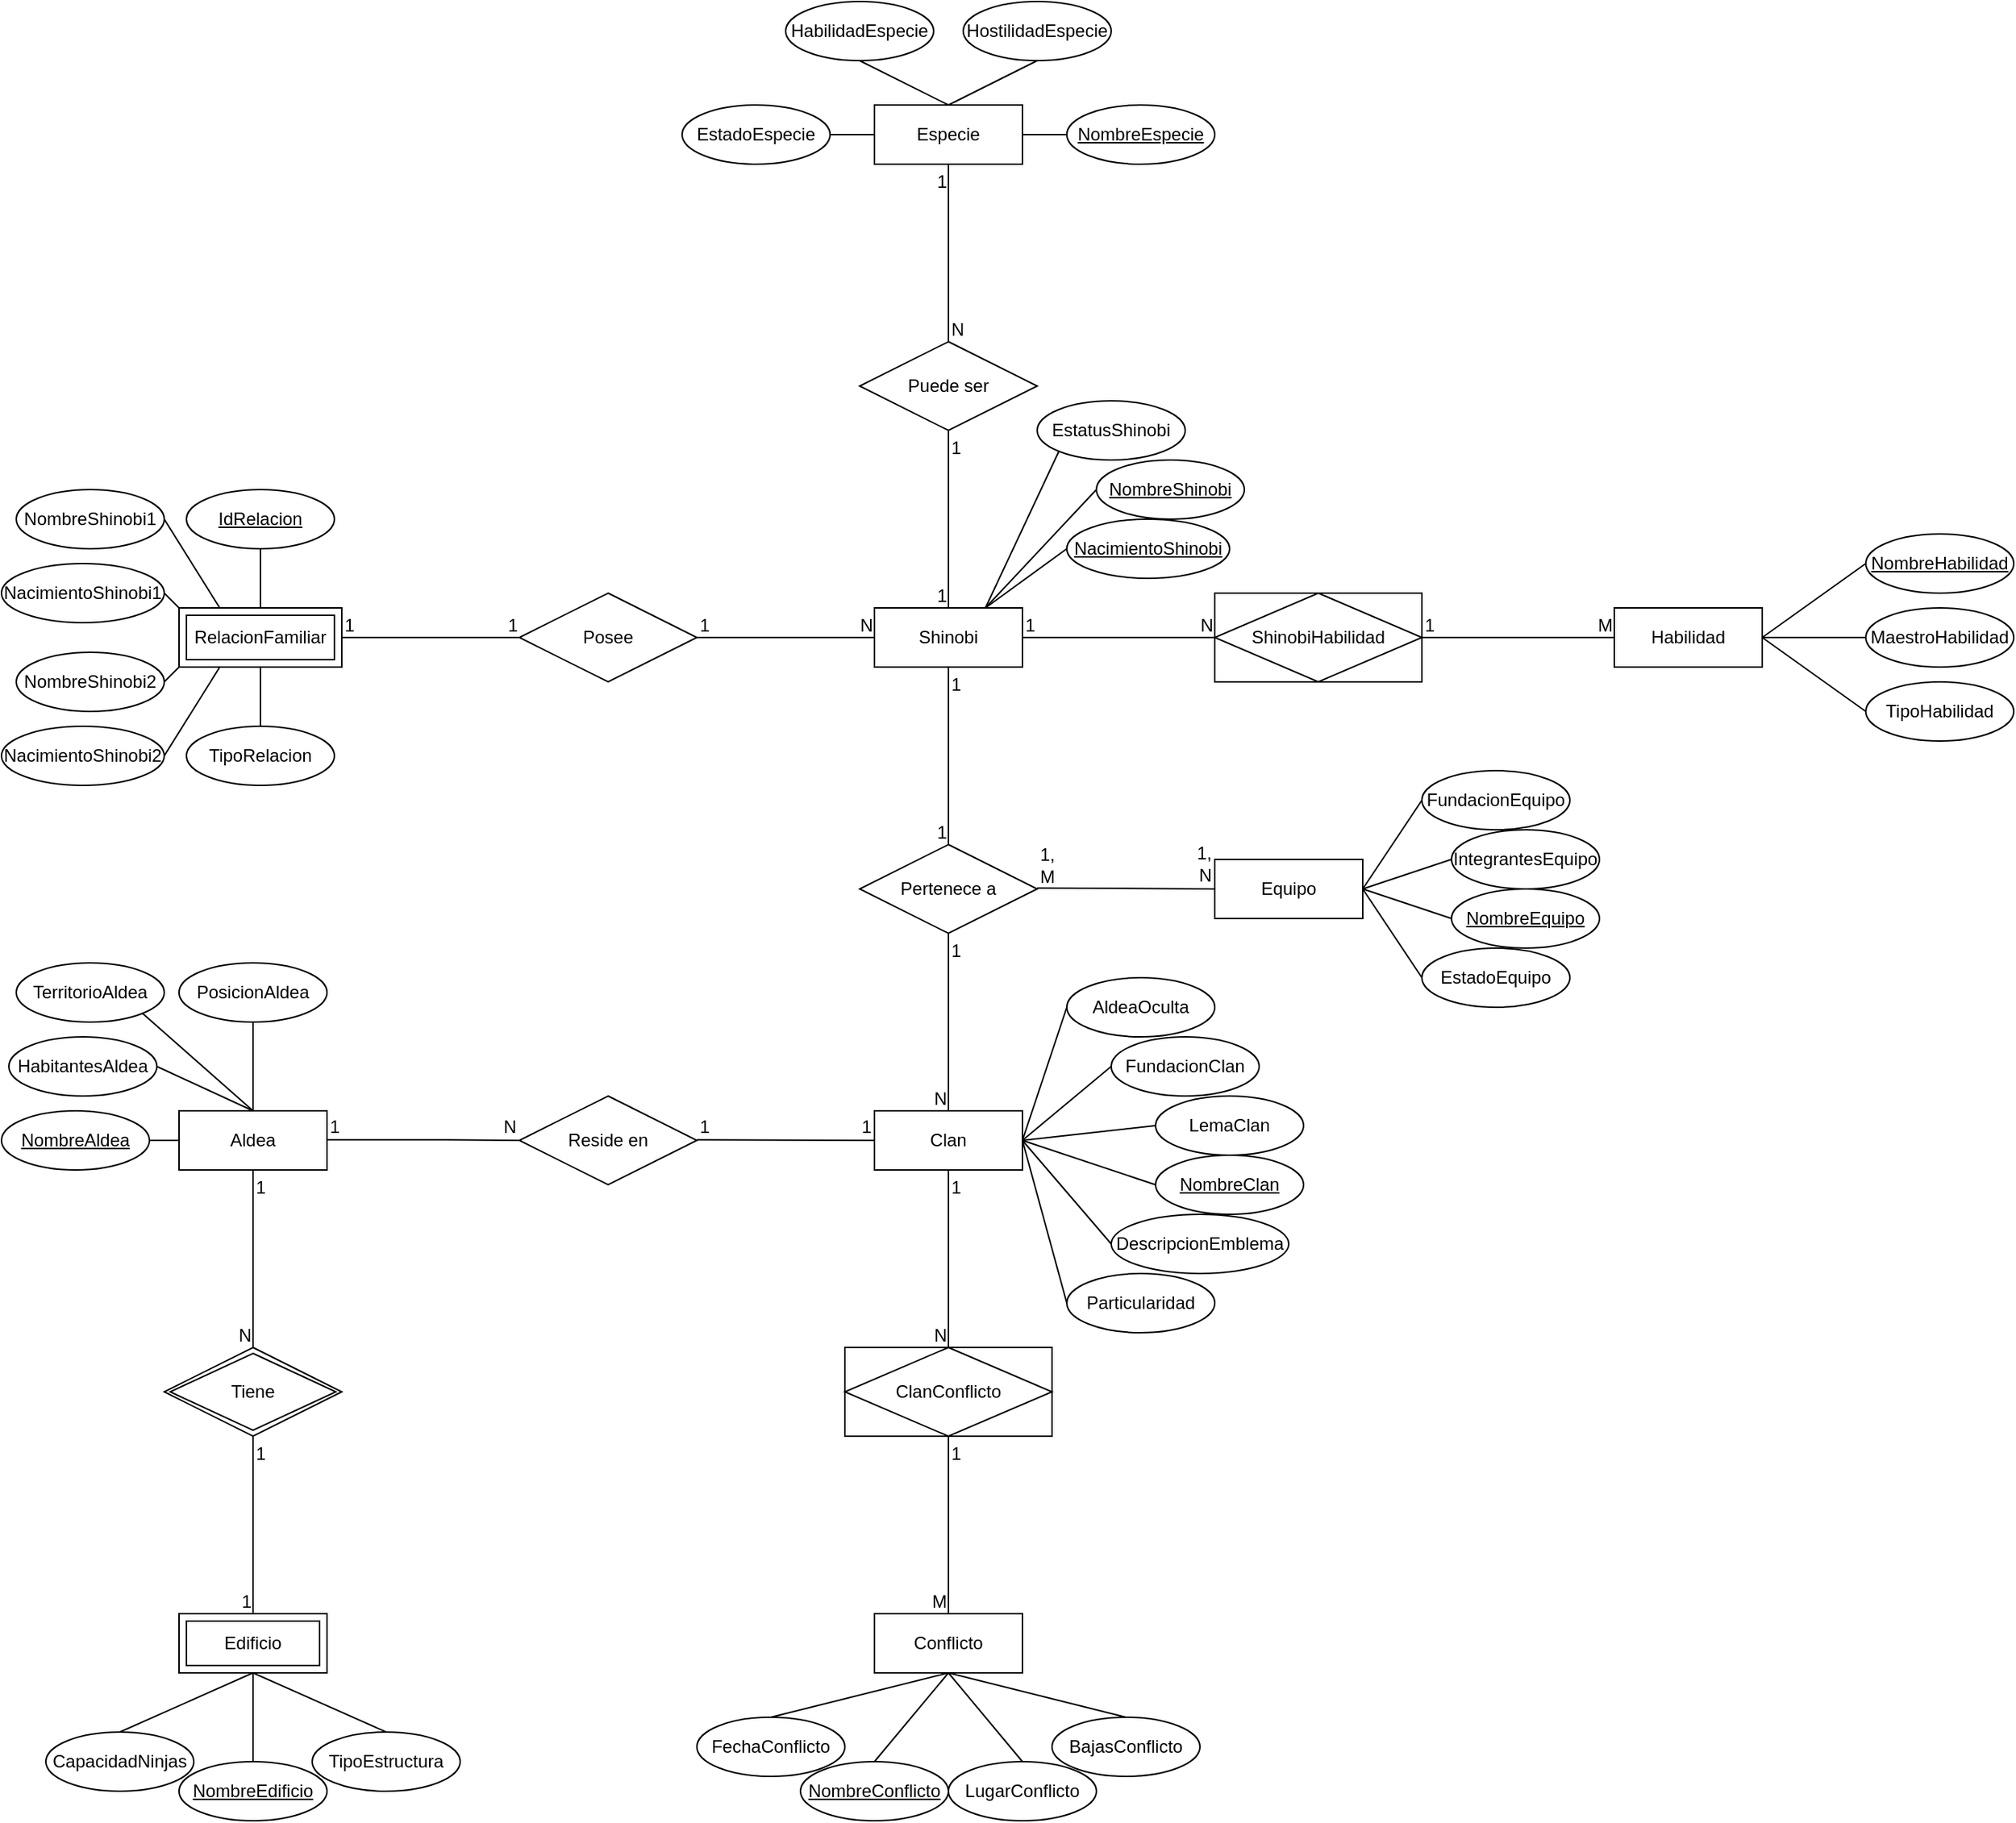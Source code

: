 <mxfile version="23.1.5" type="device">
  <diagram id="R2lEEEUBdFMjLlhIrx00" name="Page-1">
    <mxGraphModel dx="862" dy="1566" grid="1" gridSize="10" guides="1" tooltips="1" connect="1" arrows="1" fold="1" page="1" pageScale="1" pageWidth="850" pageHeight="1100" math="0" shadow="0" extFonts="Permanent Marker^https://fonts.googleapis.com/css?family=Permanent+Marker">
      <root>
        <mxCell id="0" />
        <mxCell id="1" parent="0" />
        <mxCell id="CSR_v5X3Dq_UU5CGF3yL-2" value="RelacionFamiliar" style="shape=ext;margin=3;double=1;whiteSpace=wrap;html=1;align=center;" vertex="1" parent="1">
          <mxGeometry x="120" y="210" width="110" height="40" as="geometry" />
        </mxCell>
        <mxCell id="CSR_v5X3Dq_UU5CGF3yL-9" value="Posee" style="shape=rhombus;perimeter=rhombusPerimeter;whiteSpace=wrap;html=1;align=center;" vertex="1" parent="1">
          <mxGeometry x="350" y="200" width="120" height="60" as="geometry" />
        </mxCell>
        <mxCell id="CSR_v5X3Dq_UU5CGF3yL-21" value="" style="endArrow=none;html=1;rounded=0;entryX=0;entryY=0.5;entryDx=0;entryDy=0;exitX=1;exitY=0.5;exitDx=0;exitDy=0;" edge="1" parent="1" source="CSR_v5X3Dq_UU5CGF3yL-2" target="CSR_v5X3Dq_UU5CGF3yL-9">
          <mxGeometry relative="1" as="geometry">
            <mxPoint x="250" y="230" as="sourcePoint" />
            <mxPoint x="350" y="230" as="targetPoint" />
          </mxGeometry>
        </mxCell>
        <mxCell id="CSR_v5X3Dq_UU5CGF3yL-22" value="1" style="resizable=0;html=1;whiteSpace=wrap;align=left;verticalAlign=bottom;" connectable="0" vertex="1" parent="CSR_v5X3Dq_UU5CGF3yL-21">
          <mxGeometry x="-1" relative="1" as="geometry" />
        </mxCell>
        <mxCell id="CSR_v5X3Dq_UU5CGF3yL-23" value="1" style="resizable=0;html=1;whiteSpace=wrap;align=right;verticalAlign=bottom;" connectable="0" vertex="1" parent="CSR_v5X3Dq_UU5CGF3yL-21">
          <mxGeometry x="1" relative="1" as="geometry" />
        </mxCell>
        <mxCell id="CSR_v5X3Dq_UU5CGF3yL-24" value="Shinobi" style="whiteSpace=wrap;html=1;align=center;" vertex="1" parent="1">
          <mxGeometry x="590" y="210" width="100" height="40" as="geometry" />
        </mxCell>
        <mxCell id="CSR_v5X3Dq_UU5CGF3yL-25" value="" style="endArrow=none;html=1;rounded=0;entryX=0;entryY=0.5;entryDx=0;entryDy=0;exitX=1;exitY=0.5;exitDx=0;exitDy=0;" edge="1" parent="1" source="CSR_v5X3Dq_UU5CGF3yL-9" target="CSR_v5X3Dq_UU5CGF3yL-24">
          <mxGeometry relative="1" as="geometry">
            <mxPoint x="470" y="229.17" as="sourcePoint" />
            <mxPoint x="630" y="229.17" as="targetPoint" />
          </mxGeometry>
        </mxCell>
        <mxCell id="CSR_v5X3Dq_UU5CGF3yL-26" value="1" style="resizable=0;html=1;whiteSpace=wrap;align=left;verticalAlign=bottom;" connectable="0" vertex="1" parent="CSR_v5X3Dq_UU5CGF3yL-25">
          <mxGeometry x="-1" relative="1" as="geometry" />
        </mxCell>
        <mxCell id="CSR_v5X3Dq_UU5CGF3yL-27" value="N" style="resizable=0;html=1;whiteSpace=wrap;align=right;verticalAlign=bottom;" connectable="0" vertex="1" parent="CSR_v5X3Dq_UU5CGF3yL-25">
          <mxGeometry x="1" relative="1" as="geometry" />
        </mxCell>
        <mxCell id="CSR_v5X3Dq_UU5CGF3yL-28" value="Pertenece a" style="shape=rhombus;perimeter=rhombusPerimeter;whiteSpace=wrap;html=1;align=center;" vertex="1" parent="1">
          <mxGeometry x="580" y="370" width="120" height="60" as="geometry" />
        </mxCell>
        <mxCell id="CSR_v5X3Dq_UU5CGF3yL-29" value="" style="endArrow=none;html=1;rounded=0;entryX=0.5;entryY=0;entryDx=0;entryDy=0;exitX=0.5;exitY=1;exitDx=0;exitDy=0;" edge="1" parent="1" source="CSR_v5X3Dq_UU5CGF3yL-24" target="CSR_v5X3Dq_UU5CGF3yL-28">
          <mxGeometry relative="1" as="geometry">
            <mxPoint x="580" y="300" as="sourcePoint" />
            <mxPoint x="740" y="300" as="targetPoint" />
          </mxGeometry>
        </mxCell>
        <mxCell id="CSR_v5X3Dq_UU5CGF3yL-30" value="1" style="resizable=0;html=1;whiteSpace=wrap;align=left;verticalAlign=bottom;" connectable="0" vertex="1" parent="CSR_v5X3Dq_UU5CGF3yL-29">
          <mxGeometry x="-1" relative="1" as="geometry">
            <mxPoint y="20" as="offset" />
          </mxGeometry>
        </mxCell>
        <mxCell id="CSR_v5X3Dq_UU5CGF3yL-31" value="1" style="resizable=0;html=1;whiteSpace=wrap;align=right;verticalAlign=bottom;" connectable="0" vertex="1" parent="CSR_v5X3Dq_UU5CGF3yL-29">
          <mxGeometry x="1" relative="1" as="geometry" />
        </mxCell>
        <mxCell id="CSR_v5X3Dq_UU5CGF3yL-32" value="Clan" style="whiteSpace=wrap;html=1;align=center;" vertex="1" parent="1">
          <mxGeometry x="590" y="550" width="100" height="40" as="geometry" />
        </mxCell>
        <mxCell id="CSR_v5X3Dq_UU5CGF3yL-33" value="" style="endArrow=none;html=1;rounded=0;exitX=0.5;exitY=1;exitDx=0;exitDy=0;entryX=0.5;entryY=0;entryDx=0;entryDy=0;" edge="1" parent="1" source="CSR_v5X3Dq_UU5CGF3yL-28" target="CSR_v5X3Dq_UU5CGF3yL-32">
          <mxGeometry relative="1" as="geometry">
            <mxPoint x="600" y="500" as="sourcePoint" />
            <mxPoint x="760" y="500" as="targetPoint" />
          </mxGeometry>
        </mxCell>
        <mxCell id="CSR_v5X3Dq_UU5CGF3yL-34" value="1" style="resizable=0;html=1;whiteSpace=wrap;align=left;verticalAlign=bottom;" connectable="0" vertex="1" parent="CSR_v5X3Dq_UU5CGF3yL-33">
          <mxGeometry x="-1" relative="1" as="geometry">
            <mxPoint y="20" as="offset" />
          </mxGeometry>
        </mxCell>
        <mxCell id="CSR_v5X3Dq_UU5CGF3yL-35" value="N" style="resizable=0;html=1;whiteSpace=wrap;align=right;verticalAlign=bottom;" connectable="0" vertex="1" parent="CSR_v5X3Dq_UU5CGF3yL-33">
          <mxGeometry x="1" relative="1" as="geometry" />
        </mxCell>
        <mxCell id="CSR_v5X3Dq_UU5CGF3yL-37" value="Puede ser" style="shape=rhombus;perimeter=rhombusPerimeter;whiteSpace=wrap;html=1;align=center;" vertex="1" parent="1">
          <mxGeometry x="580" y="30" width="120" height="60" as="geometry" />
        </mxCell>
        <mxCell id="CSR_v5X3Dq_UU5CGF3yL-38" value="" style="endArrow=none;html=1;rounded=0;exitX=0.5;exitY=1;exitDx=0;exitDy=0;" edge="1" parent="1" source="CSR_v5X3Dq_UU5CGF3yL-37">
          <mxGeometry relative="1" as="geometry">
            <mxPoint x="640" y="100" as="sourcePoint" />
            <mxPoint x="640" y="210" as="targetPoint" />
          </mxGeometry>
        </mxCell>
        <mxCell id="CSR_v5X3Dq_UU5CGF3yL-39" value="1" style="resizable=0;html=1;whiteSpace=wrap;align=left;verticalAlign=bottom;" connectable="0" vertex="1" parent="CSR_v5X3Dq_UU5CGF3yL-38">
          <mxGeometry x="-1" relative="1" as="geometry">
            <mxPoint y="20" as="offset" />
          </mxGeometry>
        </mxCell>
        <mxCell id="CSR_v5X3Dq_UU5CGF3yL-40" value="1" style="resizable=0;html=1;whiteSpace=wrap;align=right;verticalAlign=bottom;" connectable="0" vertex="1" parent="CSR_v5X3Dq_UU5CGF3yL-38">
          <mxGeometry x="1" relative="1" as="geometry" />
        </mxCell>
        <mxCell id="CSR_v5X3Dq_UU5CGF3yL-41" value="Especie" style="whiteSpace=wrap;html=1;align=center;" vertex="1" parent="1">
          <mxGeometry x="590" y="-130" width="100" height="40" as="geometry" />
        </mxCell>
        <mxCell id="CSR_v5X3Dq_UU5CGF3yL-42" value="" style="endArrow=none;html=1;rounded=0;entryX=0.5;entryY=1;entryDx=0;entryDy=0;exitX=0.5;exitY=0;exitDx=0;exitDy=0;" edge="1" parent="1" source="CSR_v5X3Dq_UU5CGF3yL-37" target="CSR_v5X3Dq_UU5CGF3yL-41">
          <mxGeometry relative="1" as="geometry">
            <mxPoint x="590" y="40" as="sourcePoint" />
            <mxPoint x="750" y="40" as="targetPoint" />
          </mxGeometry>
        </mxCell>
        <mxCell id="CSR_v5X3Dq_UU5CGF3yL-43" value="N" style="resizable=0;html=1;whiteSpace=wrap;align=left;verticalAlign=bottom;" connectable="0" vertex="1" parent="CSR_v5X3Dq_UU5CGF3yL-42">
          <mxGeometry x="-1" relative="1" as="geometry" />
        </mxCell>
        <mxCell id="CSR_v5X3Dq_UU5CGF3yL-44" value="1" style="resizable=0;html=1;whiteSpace=wrap;align=right;verticalAlign=bottom;" connectable="0" vertex="1" parent="CSR_v5X3Dq_UU5CGF3yL-42">
          <mxGeometry x="1" relative="1" as="geometry">
            <mxPoint y="20" as="offset" />
          </mxGeometry>
        </mxCell>
        <mxCell id="CSR_v5X3Dq_UU5CGF3yL-46" value="EstadoEspecie" style="ellipse;whiteSpace=wrap;html=1;align=center;" vertex="1" parent="1">
          <mxGeometry x="460" y="-130" width="100" height="40" as="geometry" />
        </mxCell>
        <mxCell id="CSR_v5X3Dq_UU5CGF3yL-47" value="HabilidadEspecie" style="ellipse;whiteSpace=wrap;html=1;align=center;" vertex="1" parent="1">
          <mxGeometry x="530" y="-200" width="100" height="40" as="geometry" />
        </mxCell>
        <mxCell id="CSR_v5X3Dq_UU5CGF3yL-48" value="HostilidadEspecie" style="ellipse;whiteSpace=wrap;html=1;align=center;" vertex="1" parent="1">
          <mxGeometry x="650" y="-200" width="100" height="40" as="geometry" />
        </mxCell>
        <mxCell id="CSR_v5X3Dq_UU5CGF3yL-49" value="DescripcionEmblema" style="ellipse;whiteSpace=wrap;html=1;align=center;" vertex="1" parent="1">
          <mxGeometry x="750" y="620" width="120" height="40" as="geometry" />
        </mxCell>
        <mxCell id="CSR_v5X3Dq_UU5CGF3yL-52" value="Particularidad" style="ellipse;whiteSpace=wrap;html=1;align=center;" vertex="1" parent="1">
          <mxGeometry x="720" y="660" width="100" height="40" as="geometry" />
        </mxCell>
        <mxCell id="CSR_v5X3Dq_UU5CGF3yL-53" value="FundacionClan" style="ellipse;whiteSpace=wrap;html=1;align=center;" vertex="1" parent="1">
          <mxGeometry x="750" y="500" width="100" height="40" as="geometry" />
        </mxCell>
        <mxCell id="CSR_v5X3Dq_UU5CGF3yL-54" value="AldeaOculta" style="ellipse;whiteSpace=wrap;html=1;align=center;" vertex="1" parent="1">
          <mxGeometry x="720" y="460" width="100" height="40" as="geometry" />
        </mxCell>
        <mxCell id="CSR_v5X3Dq_UU5CGF3yL-55" value="ShinobiHabilidad" style="shape=associativeEntity;whiteSpace=wrap;html=1;align=center;" vertex="1" parent="1">
          <mxGeometry x="820" y="200" width="140" height="60" as="geometry" />
        </mxCell>
        <mxCell id="CSR_v5X3Dq_UU5CGF3yL-59" value="" style="endArrow=none;html=1;rounded=0;exitX=1;exitY=0.5;exitDx=0;exitDy=0;entryX=0;entryY=0.5;entryDx=0;entryDy=0;" edge="1" parent="1" source="CSR_v5X3Dq_UU5CGF3yL-24" target="CSR_v5X3Dq_UU5CGF3yL-55">
          <mxGeometry relative="1" as="geometry">
            <mxPoint x="680" y="290" as="sourcePoint" />
            <mxPoint x="840" y="290" as="targetPoint" />
          </mxGeometry>
        </mxCell>
        <mxCell id="CSR_v5X3Dq_UU5CGF3yL-60" value="1" style="resizable=0;html=1;whiteSpace=wrap;align=left;verticalAlign=bottom;" connectable="0" vertex="1" parent="CSR_v5X3Dq_UU5CGF3yL-59">
          <mxGeometry x="-1" relative="1" as="geometry" />
        </mxCell>
        <mxCell id="CSR_v5X3Dq_UU5CGF3yL-61" value="N" style="resizable=0;html=1;whiteSpace=wrap;align=right;verticalAlign=bottom;" connectable="0" vertex="1" parent="CSR_v5X3Dq_UU5CGF3yL-59">
          <mxGeometry x="1" relative="1" as="geometry" />
        </mxCell>
        <mxCell id="CSR_v5X3Dq_UU5CGF3yL-62" value="Habilidad" style="whiteSpace=wrap;html=1;align=center;" vertex="1" parent="1">
          <mxGeometry x="1090" y="210" width="100" height="40" as="geometry" />
        </mxCell>
        <mxCell id="CSR_v5X3Dq_UU5CGF3yL-63" value="" style="endArrow=none;html=1;rounded=0;exitX=1;exitY=0.5;exitDx=0;exitDy=0;entryX=0;entryY=0.5;entryDx=0;entryDy=0;" edge="1" parent="1" source="CSR_v5X3Dq_UU5CGF3yL-55" target="CSR_v5X3Dq_UU5CGF3yL-62">
          <mxGeometry relative="1" as="geometry">
            <mxPoint x="960" y="290" as="sourcePoint" />
            <mxPoint x="1120" y="290" as="targetPoint" />
          </mxGeometry>
        </mxCell>
        <mxCell id="CSR_v5X3Dq_UU5CGF3yL-64" value="1" style="resizable=0;html=1;whiteSpace=wrap;align=left;verticalAlign=bottom;" connectable="0" vertex="1" parent="CSR_v5X3Dq_UU5CGF3yL-63">
          <mxGeometry x="-1" relative="1" as="geometry" />
        </mxCell>
        <mxCell id="CSR_v5X3Dq_UU5CGF3yL-65" value="M" style="resizable=0;html=1;whiteSpace=wrap;align=right;verticalAlign=bottom;" connectable="0" vertex="1" parent="CSR_v5X3Dq_UU5CGF3yL-63">
          <mxGeometry x="1" relative="1" as="geometry" />
        </mxCell>
        <mxCell id="CSR_v5X3Dq_UU5CGF3yL-66" value="MaestroHabilidad" style="ellipse;whiteSpace=wrap;html=1;align=center;" vertex="1" parent="1">
          <mxGeometry x="1260" y="210" width="100" height="40" as="geometry" />
        </mxCell>
        <mxCell id="CSR_v5X3Dq_UU5CGF3yL-68" value="TipoHabilidad" style="ellipse;whiteSpace=wrap;html=1;align=center;" vertex="1" parent="1">
          <mxGeometry x="1260" y="260" width="100" height="40" as="geometry" />
        </mxCell>
        <mxCell id="CSR_v5X3Dq_UU5CGF3yL-69" value="EstatusShinobi" style="ellipse;whiteSpace=wrap;html=1;align=center;" vertex="1" parent="1">
          <mxGeometry x="700" y="70" width="100" height="40" as="geometry" />
        </mxCell>
        <mxCell id="CSR_v5X3Dq_UU5CGF3yL-73" value="" style="endArrow=none;html=1;rounded=0;exitX=0;exitY=1;exitDx=0;exitDy=0;entryX=0.75;entryY=0;entryDx=0;entryDy=0;" edge="1" parent="1" source="CSR_v5X3Dq_UU5CGF3yL-69" target="CSR_v5X3Dq_UU5CGF3yL-24">
          <mxGeometry relative="1" as="geometry">
            <mxPoint x="670" y="290" as="sourcePoint" />
            <mxPoint x="830" y="290" as="targetPoint" />
          </mxGeometry>
        </mxCell>
        <mxCell id="CSR_v5X3Dq_UU5CGF3yL-74" value="" style="endArrow=none;html=1;rounded=0;exitX=0;exitY=0.5;exitDx=0;exitDy=0;entryX=0.75;entryY=0;entryDx=0;entryDy=0;" edge="1" parent="1" target="CSR_v5X3Dq_UU5CGF3yL-24">
          <mxGeometry relative="1" as="geometry">
            <mxPoint x="740" y="130" as="sourcePoint" />
            <mxPoint x="830" y="290" as="targetPoint" />
          </mxGeometry>
        </mxCell>
        <mxCell id="CSR_v5X3Dq_UU5CGF3yL-75" value="" style="endArrow=none;html=1;rounded=0;exitX=0;exitY=0.5;exitDx=0;exitDy=0;entryX=0.75;entryY=0;entryDx=0;entryDy=0;" edge="1" parent="1" target="CSR_v5X3Dq_UU5CGF3yL-24">
          <mxGeometry relative="1" as="geometry">
            <mxPoint x="720.0" y="170" as="sourcePoint" />
            <mxPoint x="830" y="290" as="targetPoint" />
          </mxGeometry>
        </mxCell>
        <mxCell id="CSR_v5X3Dq_UU5CGF3yL-76" value="Equipo" style="whiteSpace=wrap;html=1;align=center;" vertex="1" parent="1">
          <mxGeometry x="820" y="380" width="100" height="40" as="geometry" />
        </mxCell>
        <mxCell id="CSR_v5X3Dq_UU5CGF3yL-77" value="" style="endArrow=none;html=1;rounded=0;" edge="1" parent="1">
          <mxGeometry relative="1" as="geometry">
            <mxPoint x="700" y="399.33" as="sourcePoint" />
            <mxPoint x="820" y="400" as="targetPoint" />
          </mxGeometry>
        </mxCell>
        <mxCell id="CSR_v5X3Dq_UU5CGF3yL-78" value="1, M" style="resizable=0;html=1;whiteSpace=wrap;align=left;verticalAlign=bottom;" connectable="0" vertex="1" parent="CSR_v5X3Dq_UU5CGF3yL-77">
          <mxGeometry x="-1" relative="1" as="geometry">
            <mxPoint y="1" as="offset" />
          </mxGeometry>
        </mxCell>
        <mxCell id="CSR_v5X3Dq_UU5CGF3yL-79" value="1, N" style="resizable=0;html=1;whiteSpace=wrap;align=right;verticalAlign=bottom;" connectable="0" vertex="1" parent="CSR_v5X3Dq_UU5CGF3yL-77">
          <mxGeometry x="1" relative="1" as="geometry" />
        </mxCell>
        <mxCell id="CSR_v5X3Dq_UU5CGF3yL-80" value="IntegrantesEquipo" style="ellipse;whiteSpace=wrap;html=1;align=center;" vertex="1" parent="1">
          <mxGeometry x="980" y="360" width="100" height="40" as="geometry" />
        </mxCell>
        <mxCell id="CSR_v5X3Dq_UU5CGF3yL-82" value="FundacionEquipo" style="ellipse;whiteSpace=wrap;html=1;align=center;" vertex="1" parent="1">
          <mxGeometry x="960" y="320" width="100" height="40" as="geometry" />
        </mxCell>
        <mxCell id="CSR_v5X3Dq_UU5CGF3yL-83" value="EstadoEquipo" style="ellipse;whiteSpace=wrap;html=1;align=center;" vertex="1" parent="1">
          <mxGeometry x="960" y="440" width="100" height="40" as="geometry" />
        </mxCell>
        <mxCell id="CSR_v5X3Dq_UU5CGF3yL-84" value="ClanConflicto" style="shape=associativeEntity;whiteSpace=wrap;html=1;align=center;" vertex="1" parent="1">
          <mxGeometry x="570" y="710" width="140" height="60" as="geometry" />
        </mxCell>
        <mxCell id="CSR_v5X3Dq_UU5CGF3yL-85" value="" style="endArrow=none;html=1;rounded=0;exitX=0.5;exitY=1;exitDx=0;exitDy=0;entryX=0.5;entryY=0;entryDx=0;entryDy=0;" edge="1" parent="1" source="CSR_v5X3Dq_UU5CGF3yL-32" target="CSR_v5X3Dq_UU5CGF3yL-84">
          <mxGeometry relative="1" as="geometry">
            <mxPoint x="630" y="640" as="sourcePoint" />
            <mxPoint x="790" y="640" as="targetPoint" />
          </mxGeometry>
        </mxCell>
        <mxCell id="CSR_v5X3Dq_UU5CGF3yL-86" value="1" style="resizable=0;html=1;whiteSpace=wrap;align=left;verticalAlign=bottom;" connectable="0" vertex="1" parent="CSR_v5X3Dq_UU5CGF3yL-85">
          <mxGeometry x="-1" relative="1" as="geometry">
            <mxPoint y="20" as="offset" />
          </mxGeometry>
        </mxCell>
        <mxCell id="CSR_v5X3Dq_UU5CGF3yL-87" value="N" style="resizable=0;html=1;whiteSpace=wrap;align=right;verticalAlign=bottom;" connectable="0" vertex="1" parent="CSR_v5X3Dq_UU5CGF3yL-85">
          <mxGeometry x="1" relative="1" as="geometry" />
        </mxCell>
        <mxCell id="CSR_v5X3Dq_UU5CGF3yL-88" value="Conflicto" style="whiteSpace=wrap;html=1;align=center;" vertex="1" parent="1">
          <mxGeometry x="590" y="890" width="100" height="40" as="geometry" />
        </mxCell>
        <mxCell id="CSR_v5X3Dq_UU5CGF3yL-89" value="" style="endArrow=none;html=1;rounded=0;exitX=0.5;exitY=1;exitDx=0;exitDy=0;entryX=0.5;entryY=0;entryDx=0;entryDy=0;" edge="1" parent="1" source="CSR_v5X3Dq_UU5CGF3yL-84" target="CSR_v5X3Dq_UU5CGF3yL-88">
          <mxGeometry relative="1" as="geometry">
            <mxPoint x="630" y="800" as="sourcePoint" />
            <mxPoint x="790" y="800" as="targetPoint" />
          </mxGeometry>
        </mxCell>
        <mxCell id="CSR_v5X3Dq_UU5CGF3yL-90" value="1" style="resizable=0;html=1;whiteSpace=wrap;align=left;verticalAlign=bottom;" connectable="0" vertex="1" parent="CSR_v5X3Dq_UU5CGF3yL-89">
          <mxGeometry x="-1" relative="1" as="geometry">
            <mxPoint y="20" as="offset" />
          </mxGeometry>
        </mxCell>
        <mxCell id="CSR_v5X3Dq_UU5CGF3yL-91" value="M" style="resizable=0;html=1;whiteSpace=wrap;align=right;verticalAlign=bottom;" connectable="0" vertex="1" parent="CSR_v5X3Dq_UU5CGF3yL-89">
          <mxGeometry x="1" relative="1" as="geometry" />
        </mxCell>
        <mxCell id="CSR_v5X3Dq_UU5CGF3yL-92" value="LugarConflicto" style="ellipse;whiteSpace=wrap;html=1;align=center;" vertex="1" parent="1">
          <mxGeometry x="640" y="990" width="100" height="40" as="geometry" />
        </mxCell>
        <mxCell id="CSR_v5X3Dq_UU5CGF3yL-95" value="BajasConflicto" style="ellipse;whiteSpace=wrap;html=1;align=center;" vertex="1" parent="1">
          <mxGeometry x="710" y="960" width="100" height="40" as="geometry" />
        </mxCell>
        <mxCell id="CSR_v5X3Dq_UU5CGF3yL-96" value="FechaConflicto" style="ellipse;whiteSpace=wrap;html=1;align=center;" vertex="1" parent="1">
          <mxGeometry x="470" y="960" width="100" height="40" as="geometry" />
        </mxCell>
        <mxCell id="CSR_v5X3Dq_UU5CGF3yL-97" value="Reside en" style="shape=rhombus;perimeter=rhombusPerimeter;whiteSpace=wrap;html=1;align=center;" vertex="1" parent="1">
          <mxGeometry x="350" y="540" width="120" height="60" as="geometry" />
        </mxCell>
        <mxCell id="CSR_v5X3Dq_UU5CGF3yL-98" value="Aldea" style="whiteSpace=wrap;html=1;align=center;" vertex="1" parent="1">
          <mxGeometry x="120" y="550" width="100" height="40" as="geometry" />
        </mxCell>
        <mxCell id="CSR_v5X3Dq_UU5CGF3yL-99" value="" style="endArrow=none;html=1;rounded=0;entryX=0;entryY=0.5;entryDx=0;entryDy=0;" edge="1" parent="1" target="CSR_v5X3Dq_UU5CGF3yL-97">
          <mxGeometry relative="1" as="geometry">
            <mxPoint x="220" y="569.6" as="sourcePoint" />
            <mxPoint x="380" y="569.6" as="targetPoint" />
            <Array as="points">
              <mxPoint x="300" y="569.6" />
            </Array>
          </mxGeometry>
        </mxCell>
        <mxCell id="CSR_v5X3Dq_UU5CGF3yL-100" value="1" style="resizable=0;html=1;whiteSpace=wrap;align=left;verticalAlign=bottom;" connectable="0" vertex="1" parent="CSR_v5X3Dq_UU5CGF3yL-99">
          <mxGeometry x="-1" relative="1" as="geometry" />
        </mxCell>
        <mxCell id="CSR_v5X3Dq_UU5CGF3yL-101" value="N" style="resizable=0;html=1;whiteSpace=wrap;align=right;verticalAlign=bottom;" connectable="0" vertex="1" parent="CSR_v5X3Dq_UU5CGF3yL-99">
          <mxGeometry x="1" relative="1" as="geometry" />
        </mxCell>
        <mxCell id="CSR_v5X3Dq_UU5CGF3yL-102" value="" style="endArrow=none;html=1;rounded=0;entryX=0;entryY=0.5;entryDx=0;entryDy=0;" edge="1" parent="1" target="CSR_v5X3Dq_UU5CGF3yL-32">
          <mxGeometry relative="1" as="geometry">
            <mxPoint x="470" y="569.6" as="sourcePoint" />
            <mxPoint x="580" y="570" as="targetPoint" />
          </mxGeometry>
        </mxCell>
        <mxCell id="CSR_v5X3Dq_UU5CGF3yL-103" value="1" style="resizable=0;html=1;whiteSpace=wrap;align=left;verticalAlign=bottom;" connectable="0" vertex="1" parent="CSR_v5X3Dq_UU5CGF3yL-102">
          <mxGeometry x="-1" relative="1" as="geometry" />
        </mxCell>
        <mxCell id="CSR_v5X3Dq_UU5CGF3yL-104" value="1" style="resizable=0;html=1;whiteSpace=wrap;align=right;verticalAlign=bottom;" connectable="0" vertex="1" parent="CSR_v5X3Dq_UU5CGF3yL-102">
          <mxGeometry x="1" relative="1" as="geometry" />
        </mxCell>
        <mxCell id="CSR_v5X3Dq_UU5CGF3yL-105" value="Tiene" style="shape=rhombus;double=1;perimeter=rhombusPerimeter;whiteSpace=wrap;html=1;align=center;" vertex="1" parent="1">
          <mxGeometry x="110" y="710" width="120" height="60" as="geometry" />
        </mxCell>
        <mxCell id="CSR_v5X3Dq_UU5CGF3yL-106" value="" style="endArrow=none;html=1;rounded=0;exitX=0.5;exitY=1;exitDx=0;exitDy=0;entryX=0.5;entryY=0;entryDx=0;entryDy=0;" edge="1" parent="1" source="CSR_v5X3Dq_UU5CGF3yL-98" target="CSR_v5X3Dq_UU5CGF3yL-105">
          <mxGeometry relative="1" as="geometry">
            <mxPoint x="120" y="680" as="sourcePoint" />
            <mxPoint x="280" y="680" as="targetPoint" />
          </mxGeometry>
        </mxCell>
        <mxCell id="CSR_v5X3Dq_UU5CGF3yL-107" value="1" style="resizable=0;html=1;whiteSpace=wrap;align=left;verticalAlign=bottom;" connectable="0" vertex="1" parent="CSR_v5X3Dq_UU5CGF3yL-106">
          <mxGeometry x="-1" relative="1" as="geometry">
            <mxPoint y="20" as="offset" />
          </mxGeometry>
        </mxCell>
        <mxCell id="CSR_v5X3Dq_UU5CGF3yL-108" value="N" style="resizable=0;html=1;whiteSpace=wrap;align=right;verticalAlign=bottom;" connectable="0" vertex="1" parent="CSR_v5X3Dq_UU5CGF3yL-106">
          <mxGeometry x="1" relative="1" as="geometry" />
        </mxCell>
        <mxCell id="CSR_v5X3Dq_UU5CGF3yL-110" value="Edificio" style="shape=ext;margin=3;double=1;whiteSpace=wrap;html=1;align=center;" vertex="1" parent="1">
          <mxGeometry x="120" y="890" width="100" height="40" as="geometry" />
        </mxCell>
        <mxCell id="CSR_v5X3Dq_UU5CGF3yL-111" value="" style="endArrow=none;html=1;rounded=0;exitX=0.5;exitY=1;exitDx=0;exitDy=0;entryX=0.5;entryY=0;entryDx=0;entryDy=0;" edge="1" parent="1" source="CSR_v5X3Dq_UU5CGF3yL-105" target="CSR_v5X3Dq_UU5CGF3yL-110">
          <mxGeometry relative="1" as="geometry">
            <mxPoint x="120" y="840" as="sourcePoint" />
            <mxPoint x="280" y="840" as="targetPoint" />
          </mxGeometry>
        </mxCell>
        <mxCell id="CSR_v5X3Dq_UU5CGF3yL-112" value="1" style="resizable=0;html=1;whiteSpace=wrap;align=left;verticalAlign=bottom;" connectable="0" vertex="1" parent="CSR_v5X3Dq_UU5CGF3yL-111">
          <mxGeometry x="-1" relative="1" as="geometry">
            <mxPoint y="20" as="offset" />
          </mxGeometry>
        </mxCell>
        <mxCell id="CSR_v5X3Dq_UU5CGF3yL-113" value="1" style="resizable=0;html=1;whiteSpace=wrap;align=right;verticalAlign=bottom;" connectable="0" vertex="1" parent="CSR_v5X3Dq_UU5CGF3yL-111">
          <mxGeometry x="1" relative="1" as="geometry" />
        </mxCell>
        <mxCell id="CSR_v5X3Dq_UU5CGF3yL-116" value="CapacidadNinjas" style="ellipse;whiteSpace=wrap;html=1;align=center;" vertex="1" parent="1">
          <mxGeometry x="30" y="970" width="100" height="40" as="geometry" />
        </mxCell>
        <mxCell id="CSR_v5X3Dq_UU5CGF3yL-117" value="TipoEstructura" style="ellipse;whiteSpace=wrap;html=1;align=center;" vertex="1" parent="1">
          <mxGeometry x="210" y="970" width="100" height="40" as="geometry" />
        </mxCell>
        <mxCell id="CSR_v5X3Dq_UU5CGF3yL-118" value="" style="endArrow=none;html=1;rounded=0;exitX=0.5;exitY=1;exitDx=0;exitDy=0;entryX=0.5;entryY=0;entryDx=0;entryDy=0;" edge="1" parent="1" source="CSR_v5X3Dq_UU5CGF3yL-2" target="CSR_v5X3Dq_UU5CGF3yL-154">
          <mxGeometry relative="1" as="geometry">
            <mxPoint x="190" y="370" as="sourcePoint" />
            <mxPoint x="170" y="290.0" as="targetPoint" />
          </mxGeometry>
        </mxCell>
        <mxCell id="CSR_v5X3Dq_UU5CGF3yL-119" value="" style="endArrow=none;html=1;rounded=0;exitX=1;exitY=0.5;exitDx=0;exitDy=0;entryX=0.25;entryY=1;entryDx=0;entryDy=0;" edge="1" parent="1" target="CSR_v5X3Dq_UU5CGF3yL-2">
          <mxGeometry relative="1" as="geometry">
            <mxPoint x="110" y="310.0" as="sourcePoint" />
            <mxPoint x="340" y="320" as="targetPoint" />
          </mxGeometry>
        </mxCell>
        <mxCell id="CSR_v5X3Dq_UU5CGF3yL-120" value="" style="endArrow=none;html=1;rounded=0;exitX=1;exitY=0.5;exitDx=0;exitDy=0;entryX=0;entryY=1;entryDx=0;entryDy=0;" edge="1" parent="1" target="CSR_v5X3Dq_UU5CGF3yL-2">
          <mxGeometry relative="1" as="geometry">
            <mxPoint x="110" y="260.0" as="sourcePoint" />
            <mxPoint x="340" y="320" as="targetPoint" />
          </mxGeometry>
        </mxCell>
        <mxCell id="CSR_v5X3Dq_UU5CGF3yL-121" value="" style="endArrow=none;html=1;rounded=0;exitX=1;exitY=0.5;exitDx=0;exitDy=0;entryX=0;entryY=0;entryDx=0;entryDy=0;" edge="1" parent="1" target="CSR_v5X3Dq_UU5CGF3yL-2">
          <mxGeometry relative="1" as="geometry">
            <mxPoint x="110" y="200.0" as="sourcePoint" />
            <mxPoint x="340" y="320" as="targetPoint" />
          </mxGeometry>
        </mxCell>
        <mxCell id="CSR_v5X3Dq_UU5CGF3yL-124" value="" style="endArrow=none;html=1;rounded=0;exitX=0.5;exitY=1;exitDx=0;exitDy=0;entryX=0.5;entryY=0;entryDx=0;entryDy=0;" edge="1" parent="1" source="CSR_v5X3Dq_UU5CGF3yL-157" target="CSR_v5X3Dq_UU5CGF3yL-2">
          <mxGeometry relative="1" as="geometry">
            <mxPoint x="170" y="170.0" as="sourcePoint" />
            <mxPoint x="340" y="320" as="targetPoint" />
          </mxGeometry>
        </mxCell>
        <mxCell id="CSR_v5X3Dq_UU5CGF3yL-125" value="" style="endArrow=none;html=1;rounded=0;exitX=1;exitY=0.5;exitDx=0;exitDy=0;entryX=0.25;entryY=0;entryDx=0;entryDy=0;" edge="1" parent="1" target="CSR_v5X3Dq_UU5CGF3yL-2">
          <mxGeometry relative="1" as="geometry">
            <mxPoint x="110" y="150.0" as="sourcePoint" />
            <mxPoint x="340" y="320" as="targetPoint" />
          </mxGeometry>
        </mxCell>
        <mxCell id="CSR_v5X3Dq_UU5CGF3yL-126" value="" style="endArrow=none;html=1;rounded=0;entryX=0.5;entryY=0;entryDx=0;entryDy=0;exitX=0.5;exitY=1;exitDx=0;exitDy=0;" edge="1" parent="1" source="CSR_v5X3Dq_UU5CGF3yL-110" target="CSR_v5X3Dq_UU5CGF3yL-117">
          <mxGeometry relative="1" as="geometry">
            <mxPoint x="180" y="930" as="sourcePoint" />
            <mxPoint x="340" y="930" as="targetPoint" />
          </mxGeometry>
        </mxCell>
        <mxCell id="CSR_v5X3Dq_UU5CGF3yL-127" value="" style="endArrow=none;html=1;rounded=0;entryX=0.5;entryY=0;entryDx=0;entryDy=0;exitX=0.5;exitY=1;exitDx=0;exitDy=0;" edge="1" parent="1" source="CSR_v5X3Dq_UU5CGF3yL-110" target="CSR_v5X3Dq_UU5CGF3yL-116">
          <mxGeometry relative="1" as="geometry">
            <mxPoint x="180" y="930" as="sourcePoint" />
            <mxPoint x="340" y="930" as="targetPoint" />
          </mxGeometry>
        </mxCell>
        <mxCell id="CSR_v5X3Dq_UU5CGF3yL-128" value="" style="endArrow=none;html=1;rounded=0;exitX=0.5;exitY=1;exitDx=0;exitDy=0;entryX=0.5;entryY=0;entryDx=0;entryDy=0;" edge="1" parent="1" source="CSR_v5X3Dq_UU5CGF3yL-110">
          <mxGeometry relative="1" as="geometry">
            <mxPoint x="180" y="930" as="sourcePoint" />
            <mxPoint x="170" y="990" as="targetPoint" />
          </mxGeometry>
        </mxCell>
        <mxCell id="CSR_v5X3Dq_UU5CGF3yL-129" value="" style="endArrow=none;html=1;rounded=0;exitX=0.5;exitY=0;exitDx=0;exitDy=0;entryX=0.5;entryY=1;entryDx=0;entryDy=0;" edge="1" parent="1" source="CSR_v5X3Dq_UU5CGF3yL-92" target="CSR_v5X3Dq_UU5CGF3yL-88">
          <mxGeometry relative="1" as="geometry">
            <mxPoint x="530" y="930" as="sourcePoint" />
            <mxPoint x="690" y="930" as="targetPoint" />
          </mxGeometry>
        </mxCell>
        <mxCell id="CSR_v5X3Dq_UU5CGF3yL-130" value="" style="endArrow=none;html=1;rounded=0;exitX=0.5;exitY=0;exitDx=0;exitDy=0;" edge="1" parent="1">
          <mxGeometry relative="1" as="geometry">
            <mxPoint x="590" y="990" as="sourcePoint" />
            <mxPoint x="640" y="930" as="targetPoint" />
          </mxGeometry>
        </mxCell>
        <mxCell id="CSR_v5X3Dq_UU5CGF3yL-131" value="" style="endArrow=none;html=1;rounded=0;exitX=0.5;exitY=0;exitDx=0;exitDy=0;" edge="1" parent="1" source="CSR_v5X3Dq_UU5CGF3yL-96">
          <mxGeometry relative="1" as="geometry">
            <mxPoint x="530" y="930" as="sourcePoint" />
            <mxPoint x="640" y="930" as="targetPoint" />
          </mxGeometry>
        </mxCell>
        <mxCell id="CSR_v5X3Dq_UU5CGF3yL-132" value="" style="endArrow=none;html=1;rounded=0;exitX=0.5;exitY=0;exitDx=0;exitDy=0;entryX=0.5;entryY=1;entryDx=0;entryDy=0;" edge="1" parent="1" source="CSR_v5X3Dq_UU5CGF3yL-95" target="CSR_v5X3Dq_UU5CGF3yL-88">
          <mxGeometry relative="1" as="geometry">
            <mxPoint x="530" y="930" as="sourcePoint" />
            <mxPoint x="690" y="930" as="targetPoint" />
          </mxGeometry>
        </mxCell>
        <mxCell id="CSR_v5X3Dq_UU5CGF3yL-133" value="" style="endArrow=none;html=1;rounded=0;entryX=0;entryY=0.5;entryDx=0;entryDy=0;exitX=1;exitY=0.5;exitDx=0;exitDy=0;" edge="1" parent="1" source="CSR_v5X3Dq_UU5CGF3yL-32" target="CSR_v5X3Dq_UU5CGF3yL-52">
          <mxGeometry relative="1" as="geometry">
            <mxPoint x="530" y="620" as="sourcePoint" />
            <mxPoint x="690" y="620" as="targetPoint" />
          </mxGeometry>
        </mxCell>
        <mxCell id="CSR_v5X3Dq_UU5CGF3yL-134" value="" style="endArrow=none;html=1;rounded=0;entryX=0;entryY=0.5;entryDx=0;entryDy=0;exitX=1;exitY=0.5;exitDx=0;exitDy=0;" edge="1" parent="1" source="CSR_v5X3Dq_UU5CGF3yL-32" target="CSR_v5X3Dq_UU5CGF3yL-49">
          <mxGeometry relative="1" as="geometry">
            <mxPoint x="530" y="620" as="sourcePoint" />
            <mxPoint x="690" y="620" as="targetPoint" />
          </mxGeometry>
        </mxCell>
        <mxCell id="CSR_v5X3Dq_UU5CGF3yL-135" value="" style="endArrow=none;html=1;rounded=0;entryX=0;entryY=0.5;entryDx=0;entryDy=0;exitX=1;exitY=0.5;exitDx=0;exitDy=0;" edge="1" parent="1" source="CSR_v5X3Dq_UU5CGF3yL-32">
          <mxGeometry relative="1" as="geometry">
            <mxPoint x="530" y="620" as="sourcePoint" />
            <mxPoint x="780" y="600" as="targetPoint" />
          </mxGeometry>
        </mxCell>
        <mxCell id="CSR_v5X3Dq_UU5CGF3yL-136" value="" style="endArrow=none;html=1;rounded=0;entryX=0;entryY=0.5;entryDx=0;entryDy=0;exitX=1;exitY=0.5;exitDx=0;exitDy=0;" edge="1" parent="1" source="CSR_v5X3Dq_UU5CGF3yL-32">
          <mxGeometry relative="1" as="geometry">
            <mxPoint x="530" y="620" as="sourcePoint" />
            <mxPoint x="780" y="560" as="targetPoint" />
          </mxGeometry>
        </mxCell>
        <mxCell id="CSR_v5X3Dq_UU5CGF3yL-137" value="" style="endArrow=none;html=1;rounded=0;entryX=0;entryY=0.5;entryDx=0;entryDy=0;exitX=1;exitY=0.5;exitDx=0;exitDy=0;" edge="1" parent="1" source="CSR_v5X3Dq_UU5CGF3yL-32" target="CSR_v5X3Dq_UU5CGF3yL-53">
          <mxGeometry relative="1" as="geometry">
            <mxPoint x="530" y="620" as="sourcePoint" />
            <mxPoint x="690" y="620" as="targetPoint" />
          </mxGeometry>
        </mxCell>
        <mxCell id="CSR_v5X3Dq_UU5CGF3yL-138" value="" style="endArrow=none;html=1;rounded=0;entryX=0;entryY=0.5;entryDx=0;entryDy=0;exitX=1;exitY=0.5;exitDx=0;exitDy=0;" edge="1" parent="1" source="CSR_v5X3Dq_UU5CGF3yL-32" target="CSR_v5X3Dq_UU5CGF3yL-54">
          <mxGeometry relative="1" as="geometry">
            <mxPoint x="530" y="620" as="sourcePoint" />
            <mxPoint x="690" y="620" as="targetPoint" />
          </mxGeometry>
        </mxCell>
        <mxCell id="CSR_v5X3Dq_UU5CGF3yL-139" value="" style="endArrow=none;html=1;rounded=0;exitX=1;exitY=0.5;exitDx=0;exitDy=0;entryX=0;entryY=0.5;entryDx=0;entryDy=0;" edge="1" parent="1" source="CSR_v5X3Dq_UU5CGF3yL-76">
          <mxGeometry relative="1" as="geometry">
            <mxPoint x="870" y="320" as="sourcePoint" />
            <mxPoint x="980" y="420.0" as="targetPoint" />
          </mxGeometry>
        </mxCell>
        <mxCell id="CSR_v5X3Dq_UU5CGF3yL-140" value="" style="endArrow=none;html=1;rounded=0;exitX=1;exitY=0.5;exitDx=0;exitDy=0;entryX=0;entryY=0.5;entryDx=0;entryDy=0;" edge="1" parent="1" source="CSR_v5X3Dq_UU5CGF3yL-76" target="CSR_v5X3Dq_UU5CGF3yL-80">
          <mxGeometry relative="1" as="geometry">
            <mxPoint x="870" y="320" as="sourcePoint" />
            <mxPoint x="1030" y="320" as="targetPoint" />
          </mxGeometry>
        </mxCell>
        <mxCell id="CSR_v5X3Dq_UU5CGF3yL-141" value="" style="endArrow=none;html=1;rounded=0;exitX=1;exitY=0.5;exitDx=0;exitDy=0;entryX=0;entryY=0.5;entryDx=0;entryDy=0;" edge="1" parent="1" source="CSR_v5X3Dq_UU5CGF3yL-76" target="CSR_v5X3Dq_UU5CGF3yL-82">
          <mxGeometry relative="1" as="geometry">
            <mxPoint x="870" y="320" as="sourcePoint" />
            <mxPoint x="1030" y="320" as="targetPoint" />
          </mxGeometry>
        </mxCell>
        <mxCell id="CSR_v5X3Dq_UU5CGF3yL-142" value="" style="endArrow=none;html=1;rounded=0;exitX=1;exitY=0.5;exitDx=0;exitDy=0;entryX=0;entryY=0.5;entryDx=0;entryDy=0;" edge="1" parent="1" source="CSR_v5X3Dq_UU5CGF3yL-76" target="CSR_v5X3Dq_UU5CGF3yL-83">
          <mxGeometry relative="1" as="geometry">
            <mxPoint x="870" y="320" as="sourcePoint" />
            <mxPoint x="1030" y="320" as="targetPoint" />
          </mxGeometry>
        </mxCell>
        <mxCell id="CSR_v5X3Dq_UU5CGF3yL-143" value="" style="endArrow=none;html=1;rounded=0;exitX=1;exitY=0.5;exitDx=0;exitDy=0;entryX=0;entryY=0.5;entryDx=0;entryDy=0;" edge="1" parent="1" source="CSR_v5X3Dq_UU5CGF3yL-62" target="CSR_v5X3Dq_UU5CGF3yL-68">
          <mxGeometry relative="1" as="geometry">
            <mxPoint x="870" y="160" as="sourcePoint" />
            <mxPoint x="1030" y="160" as="targetPoint" />
          </mxGeometry>
        </mxCell>
        <mxCell id="CSR_v5X3Dq_UU5CGF3yL-144" value="" style="endArrow=none;html=1;rounded=0;exitX=1;exitY=0.5;exitDx=0;exitDy=0;entryX=0;entryY=0.5;entryDx=0;entryDy=0;" edge="1" parent="1" source="CSR_v5X3Dq_UU5CGF3yL-62" target="CSR_v5X3Dq_UU5CGF3yL-66">
          <mxGeometry relative="1" as="geometry">
            <mxPoint x="870" y="160" as="sourcePoint" />
            <mxPoint x="1030" y="160" as="targetPoint" />
          </mxGeometry>
        </mxCell>
        <mxCell id="CSR_v5X3Dq_UU5CGF3yL-145" value="" style="endArrow=none;html=1;rounded=0;exitX=1;exitY=0.5;exitDx=0;exitDy=0;entryX=0;entryY=0.5;entryDx=0;entryDy=0;" edge="1" parent="1" source="CSR_v5X3Dq_UU5CGF3yL-62">
          <mxGeometry relative="1" as="geometry">
            <mxPoint x="870" y="160" as="sourcePoint" />
            <mxPoint x="1260" y="180.0" as="targetPoint" />
          </mxGeometry>
        </mxCell>
        <mxCell id="CSR_v5X3Dq_UU5CGF3yL-146" value="" style="endArrow=none;html=1;rounded=0;exitX=0.5;exitY=1;exitDx=0;exitDy=0;entryX=0.5;entryY=0;entryDx=0;entryDy=0;" edge="1" parent="1" source="CSR_v5X3Dq_UU5CGF3yL-47" target="CSR_v5X3Dq_UU5CGF3yL-41">
          <mxGeometry relative="1" as="geometry">
            <mxPoint x="690" y="-70" as="sourcePoint" />
            <mxPoint x="850" y="-70" as="targetPoint" />
          </mxGeometry>
        </mxCell>
        <mxCell id="CSR_v5X3Dq_UU5CGF3yL-147" value="" style="endArrow=none;html=1;rounded=0;exitX=0.5;exitY=1;exitDx=0;exitDy=0;entryX=0.5;entryY=0;entryDx=0;entryDy=0;" edge="1" parent="1" source="CSR_v5X3Dq_UU5CGF3yL-48" target="CSR_v5X3Dq_UU5CGF3yL-41">
          <mxGeometry relative="1" as="geometry">
            <mxPoint x="690" y="-70" as="sourcePoint" />
            <mxPoint x="850" y="-70" as="targetPoint" />
          </mxGeometry>
        </mxCell>
        <mxCell id="CSR_v5X3Dq_UU5CGF3yL-148" value="" style="endArrow=none;html=1;rounded=0;exitX=1;exitY=0.5;exitDx=0;exitDy=0;entryX=0;entryY=0.5;entryDx=0;entryDy=0;" edge="1" parent="1" source="CSR_v5X3Dq_UU5CGF3yL-46" target="CSR_v5X3Dq_UU5CGF3yL-41">
          <mxGeometry relative="1" as="geometry">
            <mxPoint x="690" y="-70" as="sourcePoint" />
            <mxPoint x="850" y="-70" as="targetPoint" />
          </mxGeometry>
        </mxCell>
        <mxCell id="CSR_v5X3Dq_UU5CGF3yL-149" value="" style="endArrow=none;html=1;rounded=0;exitX=1;exitY=0.5;exitDx=0;exitDy=0;entryX=0;entryY=0.5;entryDx=0;entryDy=0;" edge="1" parent="1" source="CSR_v5X3Dq_UU5CGF3yL-41">
          <mxGeometry relative="1" as="geometry">
            <mxPoint x="690" y="-70" as="sourcePoint" />
            <mxPoint x="720" y="-110" as="targetPoint" />
          </mxGeometry>
        </mxCell>
        <mxCell id="CSR_v5X3Dq_UU5CGF3yL-150" value="NombreShinobi1" style="ellipse;whiteSpace=wrap;html=1;align=center;" vertex="1" parent="1">
          <mxGeometry x="10" y="130" width="100" height="40" as="geometry" />
        </mxCell>
        <mxCell id="CSR_v5X3Dq_UU5CGF3yL-151" value="NacimientoShinobi1" style="ellipse;whiteSpace=wrap;html=1;align=center;" vertex="1" parent="1">
          <mxGeometry y="180" width="110" height="40" as="geometry" />
        </mxCell>
        <mxCell id="CSR_v5X3Dq_UU5CGF3yL-152" value="NombreShinobi2" style="ellipse;whiteSpace=wrap;html=1;align=center;" vertex="1" parent="1">
          <mxGeometry x="10" y="240" width="100" height="40" as="geometry" />
        </mxCell>
        <mxCell id="CSR_v5X3Dq_UU5CGF3yL-153" value="NacimientoShinobi2" style="ellipse;whiteSpace=wrap;html=1;align=center;" vertex="1" parent="1">
          <mxGeometry y="290" width="110" height="40" as="geometry" />
        </mxCell>
        <mxCell id="CSR_v5X3Dq_UU5CGF3yL-154" value="TipoRelacion" style="ellipse;whiteSpace=wrap;html=1;align=center;" vertex="1" parent="1">
          <mxGeometry x="125" y="290" width="100" height="40" as="geometry" />
        </mxCell>
        <mxCell id="CSR_v5X3Dq_UU5CGF3yL-156" value="NombreEspecie" style="ellipse;whiteSpace=wrap;html=1;align=center;fontStyle=4;" vertex="1" parent="1">
          <mxGeometry x="720" y="-130" width="100" height="40" as="geometry" />
        </mxCell>
        <mxCell id="CSR_v5X3Dq_UU5CGF3yL-157" value="IdRelacion" style="ellipse;whiteSpace=wrap;html=1;align=center;fontStyle=4;" vertex="1" parent="1">
          <mxGeometry x="125" y="130" width="100" height="40" as="geometry" />
        </mxCell>
        <mxCell id="CSR_v5X3Dq_UU5CGF3yL-158" value="NombreHabilidad" style="ellipse;whiteSpace=wrap;html=1;align=center;fontStyle=4;" vertex="1" parent="1">
          <mxGeometry x="1260" y="160" width="100" height="40" as="geometry" />
        </mxCell>
        <mxCell id="CSR_v5X3Dq_UU5CGF3yL-159" value="NombreEquipo" style="ellipse;whiteSpace=wrap;html=1;align=center;fontStyle=4;" vertex="1" parent="1">
          <mxGeometry x="980" y="400" width="100" height="40" as="geometry" />
        </mxCell>
        <mxCell id="CSR_v5X3Dq_UU5CGF3yL-160" value="NombreClan" style="ellipse;whiteSpace=wrap;html=1;align=center;fontStyle=4;" vertex="1" parent="1">
          <mxGeometry x="780" y="580" width="100" height="40" as="geometry" />
        </mxCell>
        <mxCell id="CSR_v5X3Dq_UU5CGF3yL-161" value="LemaClan" style="ellipse;whiteSpace=wrap;html=1;align=center;" vertex="1" parent="1">
          <mxGeometry x="780" y="540" width="100" height="40" as="geometry" />
        </mxCell>
        <mxCell id="CSR_v5X3Dq_UU5CGF3yL-162" value="NombreConflicto" style="ellipse;whiteSpace=wrap;html=1;align=center;fontStyle=4;" vertex="1" parent="1">
          <mxGeometry x="540" y="990" width="100" height="40" as="geometry" />
        </mxCell>
        <mxCell id="CSR_v5X3Dq_UU5CGF3yL-163" value="NombreEdificio" style="ellipse;whiteSpace=wrap;html=1;align=center;fontStyle=4;" vertex="1" parent="1">
          <mxGeometry x="120" y="990" width="100" height="40" as="geometry" />
        </mxCell>
        <mxCell id="CSR_v5X3Dq_UU5CGF3yL-164" value="NombreAldea" style="ellipse;whiteSpace=wrap;html=1;align=center;fontStyle=4;" vertex="1" parent="1">
          <mxGeometry y="550" width="100" height="40" as="geometry" />
        </mxCell>
        <mxCell id="CSR_v5X3Dq_UU5CGF3yL-165" value="HabitantesAldea" style="ellipse;whiteSpace=wrap;html=1;align=center;" vertex="1" parent="1">
          <mxGeometry x="5" y="500" width="100" height="40" as="geometry" />
        </mxCell>
        <mxCell id="CSR_v5X3Dq_UU5CGF3yL-166" value="TerritorioAldea" style="ellipse;whiteSpace=wrap;html=1;align=center;" vertex="1" parent="1">
          <mxGeometry x="10" y="450" width="100" height="40" as="geometry" />
        </mxCell>
        <mxCell id="CSR_v5X3Dq_UU5CGF3yL-167" value="PosicionAldea" style="ellipse;whiteSpace=wrap;html=1;align=center;" vertex="1" parent="1">
          <mxGeometry x="120" y="450" width="100" height="40" as="geometry" />
        </mxCell>
        <mxCell id="CSR_v5X3Dq_UU5CGF3yL-168" value="" style="endArrow=none;html=1;rounded=0;entryX=0;entryY=0.5;entryDx=0;entryDy=0;exitX=1;exitY=0.5;exitDx=0;exitDy=0;" edge="1" parent="1" source="CSR_v5X3Dq_UU5CGF3yL-164" target="CSR_v5X3Dq_UU5CGF3yL-98">
          <mxGeometry relative="1" as="geometry">
            <mxPoint x="40" y="500" as="sourcePoint" />
            <mxPoint x="200" y="500" as="targetPoint" />
          </mxGeometry>
        </mxCell>
        <mxCell id="CSR_v5X3Dq_UU5CGF3yL-169" value="" style="endArrow=none;html=1;rounded=0;exitX=1;exitY=0.5;exitDx=0;exitDy=0;" edge="1" parent="1" source="CSR_v5X3Dq_UU5CGF3yL-165">
          <mxGeometry relative="1" as="geometry">
            <mxPoint x="40" y="500" as="sourcePoint" />
            <mxPoint x="170" y="550" as="targetPoint" />
          </mxGeometry>
        </mxCell>
        <mxCell id="CSR_v5X3Dq_UU5CGF3yL-170" value="" style="endArrow=none;html=1;rounded=0;entryX=1;entryY=1;entryDx=0;entryDy=0;exitX=0.5;exitY=0;exitDx=0;exitDy=0;" edge="1" parent="1" source="CSR_v5X3Dq_UU5CGF3yL-98" target="CSR_v5X3Dq_UU5CGF3yL-166">
          <mxGeometry relative="1" as="geometry">
            <mxPoint x="40" y="500" as="sourcePoint" />
            <mxPoint x="200" y="500" as="targetPoint" />
          </mxGeometry>
        </mxCell>
        <mxCell id="CSR_v5X3Dq_UU5CGF3yL-171" value="" style="endArrow=none;html=1;rounded=0;entryX=0.5;entryY=1;entryDx=0;entryDy=0;exitX=0.5;exitY=0;exitDx=0;exitDy=0;" edge="1" parent="1" source="CSR_v5X3Dq_UU5CGF3yL-98" target="CSR_v5X3Dq_UU5CGF3yL-167">
          <mxGeometry relative="1" as="geometry">
            <mxPoint x="40" y="500" as="sourcePoint" />
            <mxPoint x="200" y="500" as="targetPoint" />
          </mxGeometry>
        </mxCell>
        <mxCell id="CSR_v5X3Dq_UU5CGF3yL-172" value="NombreShinobi" style="ellipse;whiteSpace=wrap;html=1;align=center;fontStyle=4;" vertex="1" parent="1">
          <mxGeometry x="740" y="110" width="100" height="40" as="geometry" />
        </mxCell>
        <mxCell id="CSR_v5X3Dq_UU5CGF3yL-173" value="NacimientoShinobi" style="ellipse;whiteSpace=wrap;html=1;align=center;fontStyle=4;" vertex="1" parent="1">
          <mxGeometry x="720" y="150" width="110" height="40" as="geometry" />
        </mxCell>
      </root>
    </mxGraphModel>
  </diagram>
</mxfile>
